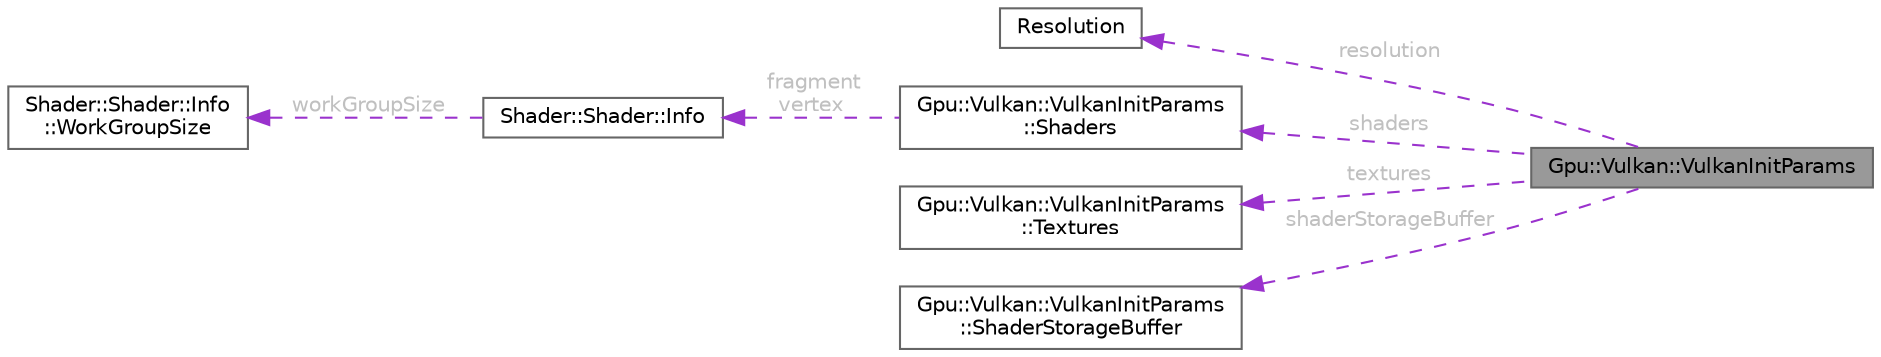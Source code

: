 digraph "Gpu::Vulkan::VulkanInitParams"
{
 // LATEX_PDF_SIZE
  bgcolor="transparent";
  edge [fontname=Helvetica,fontsize=10,labelfontname=Helvetica,labelfontsize=10];
  node [fontname=Helvetica,fontsize=10,shape=box,height=0.2,width=0.4];
  rankdir="LR";
  Node1 [id="Node000001",label="Gpu::Vulkan::VulkanInitParams",height=0.2,width=0.4,color="gray40", fillcolor="grey60", style="filled", fontcolor="black",tooltip=" "];
  Node2 -> Node1 [id="edge1_Node000001_Node000002",dir="back",color="darkorchid3",style="dashed",tooltip=" ",label=" resolution",fontcolor="grey" ];
  Node2 [id="Node000002",label="Resolution",height=0.2,width=0.4,color="gray40", fillcolor="white", style="filled",URL="$classResolution.html",tooltip=" "];
  Node3 -> Node1 [id="edge2_Node000001_Node000003",dir="back",color="darkorchid3",style="dashed",tooltip=" ",label=" shaders",fontcolor="grey" ];
  Node3 [id="Node000003",label="Gpu::Vulkan::VulkanInitParams\l::Shaders",height=0.2,width=0.4,color="gray40", fillcolor="white", style="filled",URL="$classGpu_1_1Vulkan_1_1VulkanInitParams_1_1Shaders.html",tooltip=" "];
  Node4 -> Node3 [id="edge3_Node000003_Node000004",dir="back",color="darkorchid3",style="dashed",tooltip=" ",label=" fragment\nvertex",fontcolor="grey" ];
  Node4 [id="Node000004",label="Shader::Shader::Info",height=0.2,width=0.4,color="gray40", fillcolor="white", style="filled",URL="$classShader_1_1Shader_1_1Info.html",tooltip=" "];
  Node5 -> Node4 [id="edge4_Node000004_Node000005",dir="back",color="darkorchid3",style="dashed",tooltip=" ",label=" workGroupSize",fontcolor="grey" ];
  Node5 [id="Node000005",label="Shader::Shader::Info\l::WorkGroupSize",height=0.2,width=0.4,color="gray40", fillcolor="white", style="filled",URL="$classShader_1_1Shader_1_1Info_1_1WorkGroupSize.html",tooltip=" "];
  Node6 -> Node1 [id="edge5_Node000001_Node000006",dir="back",color="darkorchid3",style="dashed",tooltip=" ",label=" textures",fontcolor="grey" ];
  Node6 [id="Node000006",label="Gpu::Vulkan::VulkanInitParams\l::Textures",height=0.2,width=0.4,color="gray40", fillcolor="white", style="filled",URL="$classGpu_1_1Vulkan_1_1VulkanInitParams_1_1Textures.html",tooltip=" "];
  Node7 -> Node1 [id="edge6_Node000001_Node000007",dir="back",color="darkorchid3",style="dashed",tooltip=" ",label=" shaderStorageBuffer",fontcolor="grey" ];
  Node7 [id="Node000007",label="Gpu::Vulkan::VulkanInitParams\l::ShaderStorageBuffer",height=0.2,width=0.4,color="gray40", fillcolor="white", style="filled",URL="$classGpu_1_1Vulkan_1_1VulkanInitParams_1_1ShaderStorageBuffer.html",tooltip=" "];
}
